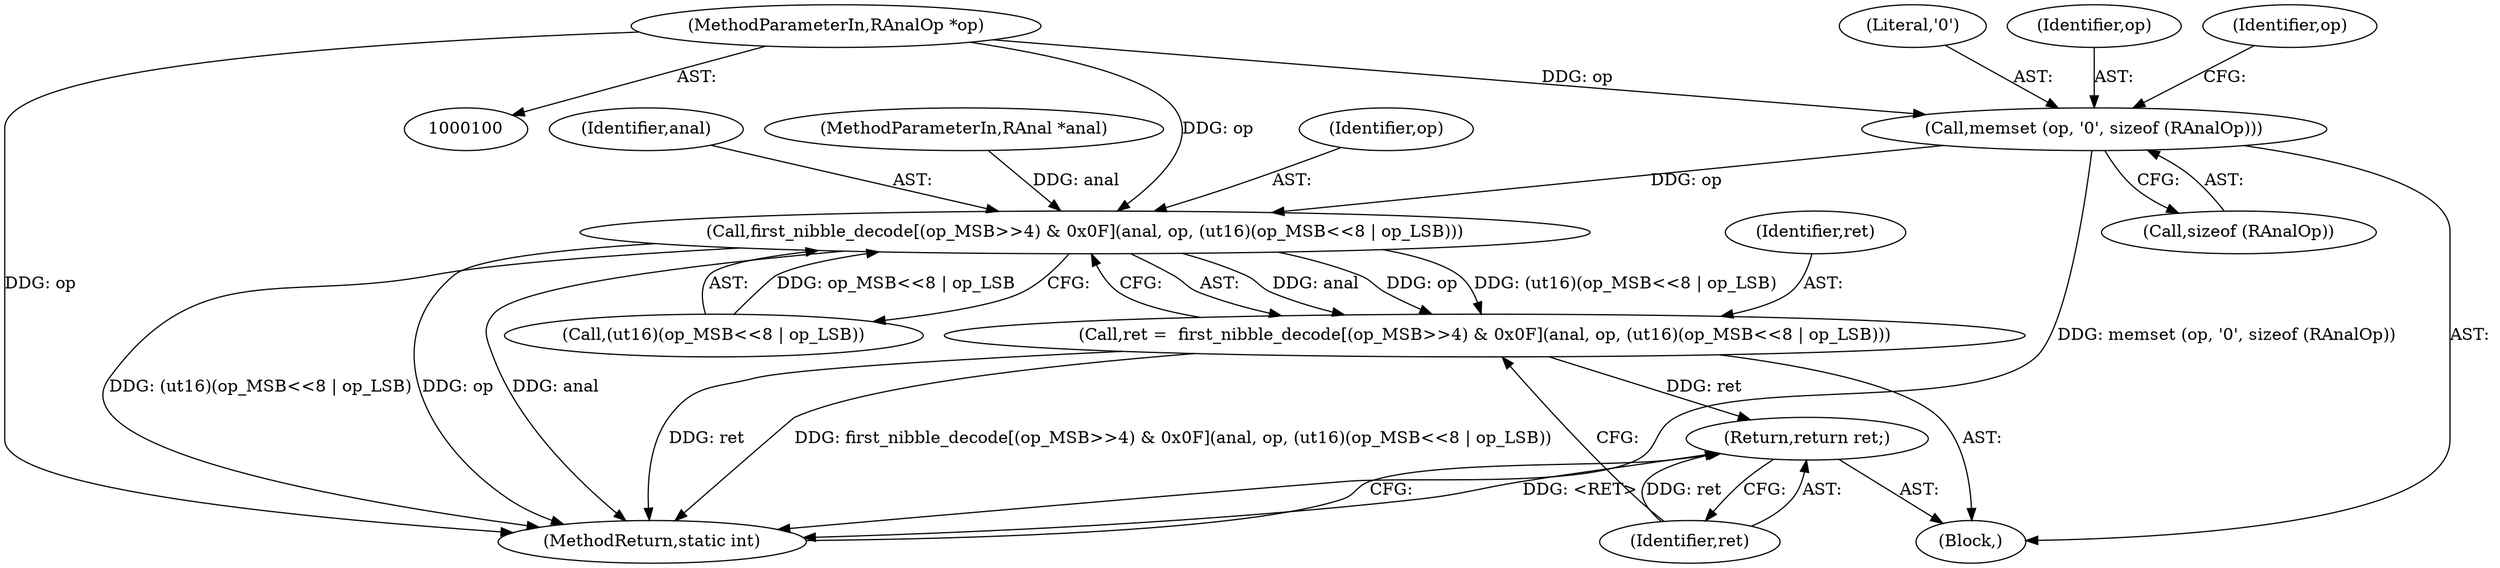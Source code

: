 digraph "0_radare2_77c47cf873dd55b396da60baa2ca83bbd39e4add@API" {
"1000120" [label="(Call,memset (op, '\0', sizeof (RAnalOp)))"];
"1000102" [label="(MethodParameterIn,RAnalOp *op)"];
"1000186" [label="(Call,first_nibble_decode[(op_MSB>>4) & 0x0F](anal, op, (ut16)(op_MSB<<8 | op_LSB)))"];
"1000184" [label="(Call,ret =  first_nibble_decode[(op_MSB>>4) & 0x0F](anal, op, (ut16)(op_MSB<<8 | op_LSB)))"];
"1000196" [label="(Return,return ret;)"];
"1000197" [label="(Identifier,ret)"];
"1000121" [label="(Identifier,op)"];
"1000188" [label="(Identifier,op)"];
"1000198" [label="(MethodReturn,static int)"];
"1000187" [label="(Identifier,anal)"];
"1000127" [label="(Identifier,op)"];
"1000196" [label="(Return,return ret;)"];
"1000189" [label="(Call,(ut16)(op_MSB<<8 | op_LSB))"];
"1000120" [label="(Call,memset (op, '\0', sizeof (RAnalOp)))"];
"1000184" [label="(Call,ret =  first_nibble_decode[(op_MSB>>4) & 0x0F](anal, op, (ut16)(op_MSB<<8 | op_LSB)))"];
"1000122" [label="(Literal,'\0')"];
"1000185" [label="(Identifier,ret)"];
"1000106" [label="(Block,)"];
"1000102" [label="(MethodParameterIn,RAnalOp *op)"];
"1000186" [label="(Call,first_nibble_decode[(op_MSB>>4) & 0x0F](anal, op, (ut16)(op_MSB<<8 | op_LSB)))"];
"1000123" [label="(Call,sizeof (RAnalOp))"];
"1000101" [label="(MethodParameterIn,RAnal *anal)"];
"1000120" -> "1000106"  [label="AST: "];
"1000120" -> "1000123"  [label="CFG: "];
"1000121" -> "1000120"  [label="AST: "];
"1000122" -> "1000120"  [label="AST: "];
"1000123" -> "1000120"  [label="AST: "];
"1000127" -> "1000120"  [label="CFG: "];
"1000120" -> "1000198"  [label="DDG: memset (op, '\0', sizeof (RAnalOp))"];
"1000102" -> "1000120"  [label="DDG: op"];
"1000120" -> "1000186"  [label="DDG: op"];
"1000102" -> "1000100"  [label="AST: "];
"1000102" -> "1000198"  [label="DDG: op"];
"1000102" -> "1000186"  [label="DDG: op"];
"1000186" -> "1000184"  [label="AST: "];
"1000186" -> "1000189"  [label="CFG: "];
"1000187" -> "1000186"  [label="AST: "];
"1000188" -> "1000186"  [label="AST: "];
"1000189" -> "1000186"  [label="AST: "];
"1000184" -> "1000186"  [label="CFG: "];
"1000186" -> "1000198"  [label="DDG: op"];
"1000186" -> "1000198"  [label="DDG: anal"];
"1000186" -> "1000198"  [label="DDG: (ut16)(op_MSB<<8 | op_LSB)"];
"1000186" -> "1000184"  [label="DDG: anal"];
"1000186" -> "1000184"  [label="DDG: op"];
"1000186" -> "1000184"  [label="DDG: (ut16)(op_MSB<<8 | op_LSB)"];
"1000101" -> "1000186"  [label="DDG: anal"];
"1000189" -> "1000186"  [label="DDG: op_MSB<<8 | op_LSB"];
"1000184" -> "1000106"  [label="AST: "];
"1000185" -> "1000184"  [label="AST: "];
"1000197" -> "1000184"  [label="CFG: "];
"1000184" -> "1000198"  [label="DDG: ret"];
"1000184" -> "1000198"  [label="DDG: first_nibble_decode[(op_MSB>>4) & 0x0F](anal, op, (ut16)(op_MSB<<8 | op_LSB))"];
"1000184" -> "1000196"  [label="DDG: ret"];
"1000196" -> "1000106"  [label="AST: "];
"1000196" -> "1000197"  [label="CFG: "];
"1000197" -> "1000196"  [label="AST: "];
"1000198" -> "1000196"  [label="CFG: "];
"1000196" -> "1000198"  [label="DDG: <RET>"];
"1000197" -> "1000196"  [label="DDG: ret"];
}
